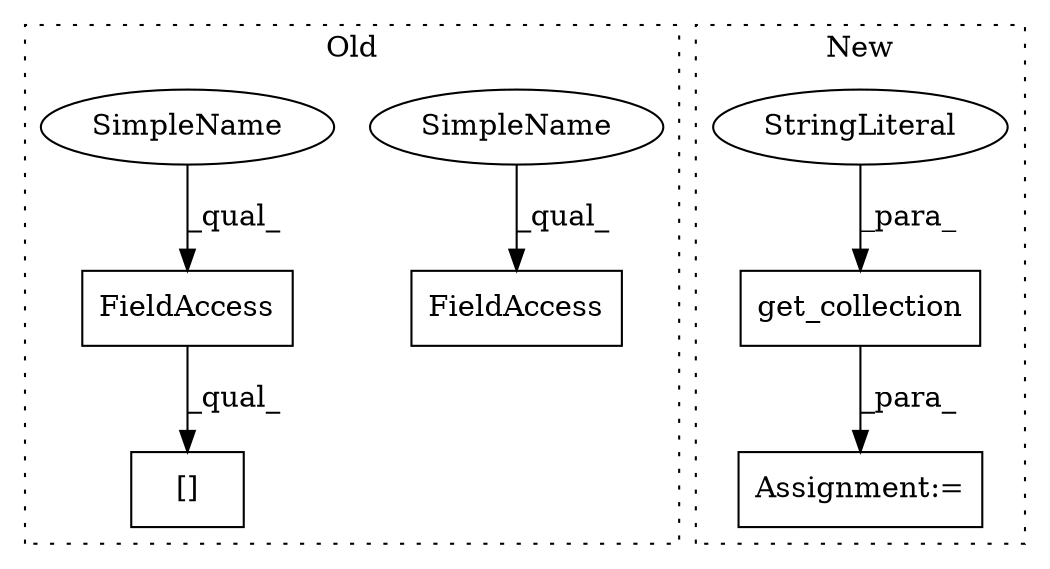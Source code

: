 digraph G {
subgraph cluster0 {
1 [label="[]" a="2" s="5034,5063" l="24,1" shape="box"];
4 [label="FieldAccess" a="22" s="5034" l="23" shape="box"];
6 [label="FieldAccess" a="22" s="4960" l="21" shape="box"];
7 [label="SimpleName" a="42" s="4960" l="4" shape="ellipse"];
8 [label="SimpleName" a="42" s="5034" l="4" shape="ellipse"];
label = "Old";
style="dotted";
}
subgraph cluster1 {
2 [label="get_collection" a="32" s="3818,3852" l="15,1" shape="box"];
3 [label="Assignment:=" a="7" s="3806" l="1" shape="box"];
5 [label="StringLiteral" a="45" s="3833" l="19" shape="ellipse"];
label = "New";
style="dotted";
}
2 -> 3 [label="_para_"];
4 -> 1 [label="_qual_"];
5 -> 2 [label="_para_"];
7 -> 6 [label="_qual_"];
8 -> 4 [label="_qual_"];
}